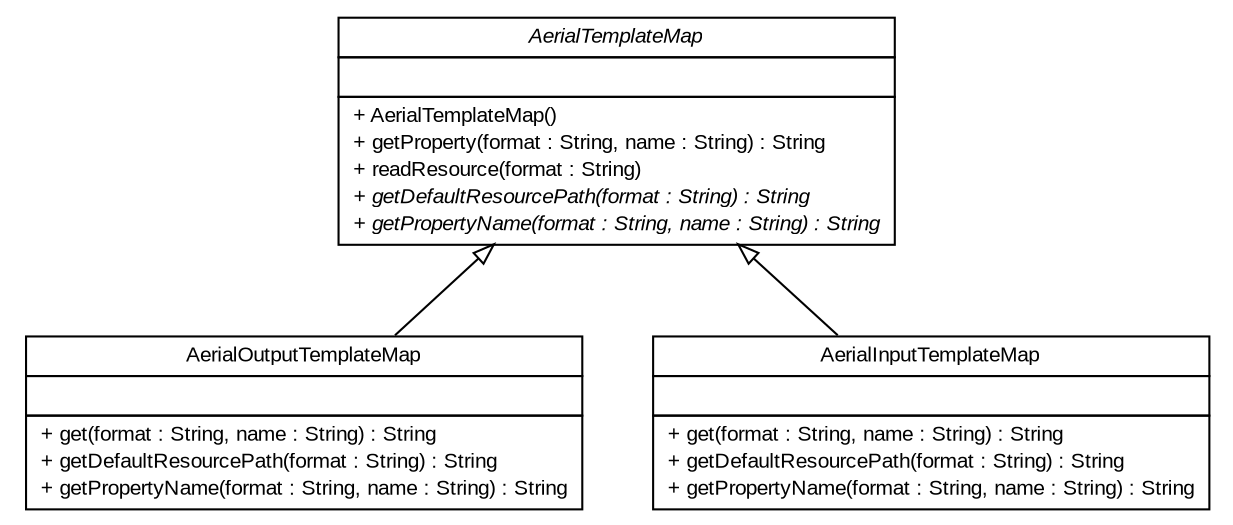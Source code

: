 #!/usr/local/bin/dot
#
# Class diagram 
# Generated by UMLGraph version R5_6 (http://www.umlgraph.org/)
#

digraph G {
	edge [fontname="arial",fontsize=10,labelfontname="arial",labelfontsize=10];
	node [fontname="arial",fontsize=10,shape=plaintext];
	nodesep=0.25;
	ranksep=0.5;
	// com.github.mkolisnyk.aerial.core.templates.AerialTemplateMap
	c271 [label=<<table title="com.github.mkolisnyk.aerial.core.templates.AerialTemplateMap" border="0" cellborder="1" cellspacing="0" cellpadding="2" port="p" href="./AerialTemplateMap.html">
		<tr><td><table border="0" cellspacing="0" cellpadding="1">
<tr><td align="center" balign="center"><font face="arial italic"> AerialTemplateMap </font></td></tr>
		</table></td></tr>
		<tr><td><table border="0" cellspacing="0" cellpadding="1">
<tr><td align="left" balign="left">  </td></tr>
		</table></td></tr>
		<tr><td><table border="0" cellspacing="0" cellpadding="1">
<tr><td align="left" balign="left"> + AerialTemplateMap() </td></tr>
<tr><td align="left" balign="left"> + getProperty(format : String, name : String) : String </td></tr>
<tr><td align="left" balign="left"> + readResource(format : String) </td></tr>
<tr><td align="left" balign="left"><font face="arial italic" point-size="10.0"> + getDefaultResourcePath(format : String) : String </font></td></tr>
<tr><td align="left" balign="left"><font face="arial italic" point-size="10.0"> + getPropertyName(format : String, name : String) : String </font></td></tr>
		</table></td></tr>
		</table>>, URL="./AerialTemplateMap.html", fontname="arial", fontcolor="black", fontsize=10.0];
	// com.github.mkolisnyk.aerial.core.templates.AerialOutputTemplateMap
	c272 [label=<<table title="com.github.mkolisnyk.aerial.core.templates.AerialOutputTemplateMap" border="0" cellborder="1" cellspacing="0" cellpadding="2" port="p" href="./AerialOutputTemplateMap.html">
		<tr><td><table border="0" cellspacing="0" cellpadding="1">
<tr><td align="center" balign="center"> AerialOutputTemplateMap </td></tr>
		</table></td></tr>
		<tr><td><table border="0" cellspacing="0" cellpadding="1">
<tr><td align="left" balign="left">  </td></tr>
		</table></td></tr>
		<tr><td><table border="0" cellspacing="0" cellpadding="1">
<tr><td align="left" balign="left"> + get(format : String, name : String) : String </td></tr>
<tr><td align="left" balign="left"> + getDefaultResourcePath(format : String) : String </td></tr>
<tr><td align="left" balign="left"> + getPropertyName(format : String, name : String) : String </td></tr>
		</table></td></tr>
		</table>>, URL="./AerialOutputTemplateMap.html", fontname="arial", fontcolor="black", fontsize=10.0];
	// com.github.mkolisnyk.aerial.core.templates.AerialInputTemplateMap
	c273 [label=<<table title="com.github.mkolisnyk.aerial.core.templates.AerialInputTemplateMap" border="0" cellborder="1" cellspacing="0" cellpadding="2" port="p" href="./AerialInputTemplateMap.html">
		<tr><td><table border="0" cellspacing="0" cellpadding="1">
<tr><td align="center" balign="center"> AerialInputTemplateMap </td></tr>
		</table></td></tr>
		<tr><td><table border="0" cellspacing="0" cellpadding="1">
<tr><td align="left" balign="left">  </td></tr>
		</table></td></tr>
		<tr><td><table border="0" cellspacing="0" cellpadding="1">
<tr><td align="left" balign="left"> + get(format : String, name : String) : String </td></tr>
<tr><td align="left" balign="left"> + getDefaultResourcePath(format : String) : String </td></tr>
<tr><td align="left" balign="left"> + getPropertyName(format : String, name : String) : String </td></tr>
		</table></td></tr>
		</table>>, URL="./AerialInputTemplateMap.html", fontname="arial", fontcolor="black", fontsize=10.0];
	//com.github.mkolisnyk.aerial.core.templates.AerialOutputTemplateMap extends com.github.mkolisnyk.aerial.core.templates.AerialTemplateMap
	c271:p -> c272:p [dir=back,arrowtail=empty];
	//com.github.mkolisnyk.aerial.core.templates.AerialInputTemplateMap extends com.github.mkolisnyk.aerial.core.templates.AerialTemplateMap
	c271:p -> c273:p [dir=back,arrowtail=empty];
}

